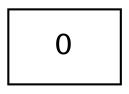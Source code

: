 // Created by SizedVirtualHeap.WriteAsDot(...)
digraph heaptree {
node [shape=record]
  0 [penwidth=1,label="{{0}}"];
}
